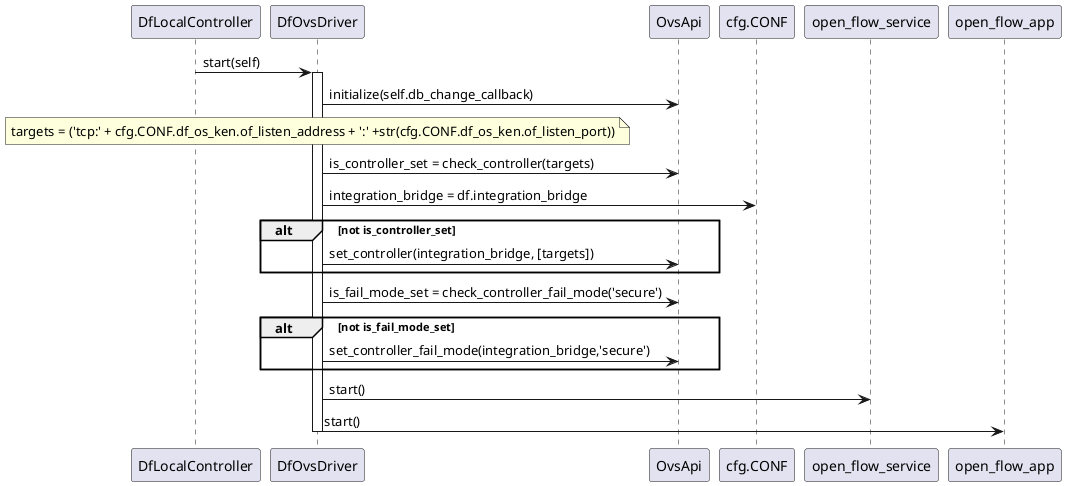 @startuml df_ovs_driver start
DfLocalController->DfOvsDriver:start(self)
activate DfOvsDriver
DfOvsDriver->OvsApi:initialize(self.db_change_callback)
' # both set_controller and del_controller will delete flows.
' # for reliability, here we should check if controller is set for OVS,
' # if yes, don't set controller and don't delete controller.
' # if no, set controller
note over DfOvsDriver
    targets = ('tcp:' + cfg.CONF.df_os_ken.of_listen_address + ':' +str(cfg.CONF.df_os_ken.of_listen_port))
end note
DfOvsDriver->OvsApi:is_controller_set = check_controller(targets)
DfOvsDriver->cfg.CONF:integration_bridge = df.integration_bridge
alt not is_controller_set
    DfOvsDriver->OvsApi:set_controller(integration_bridge, [targets])
end
DfOvsDriver->OvsApi:is_fail_mode_set = check_controller_fail_mode('secure')
alt not is_fail_mode_set
    DfOvsDriver->OvsApi:set_controller_fail_mode(integration_bridge,'secure')
end
DfOvsDriver->open_flow_service:start()
DfOvsDriver->open_flow_app:start()
deactivate
@enduml